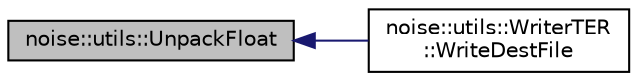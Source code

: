 digraph "noise::utils::UnpackFloat"
{
  edge [fontname="Helvetica",fontsize="10",labelfontname="Helvetica",labelfontsize="10"];
  node [fontname="Helvetica",fontsize="10",shape=record];
  rankdir="LR";
  Node1 [label="noise::utils::UnpackFloat",height=0.2,width=0.4,color="black", fillcolor="grey75", style="filled" fontcolor="black"];
  Node1 -> Node2 [dir="back",color="midnightblue",fontsize="10",style="solid"];
  Node2 [label="noise::utils::WriterTER\l::WriteDestFile",height=0.2,width=0.4,color="black", fillcolor="white", style="filled",URL="$classnoise_1_1utils_1_1_writer_t_e_r.html#ad4332c36a48cb32bef6798def109052e"];
}

